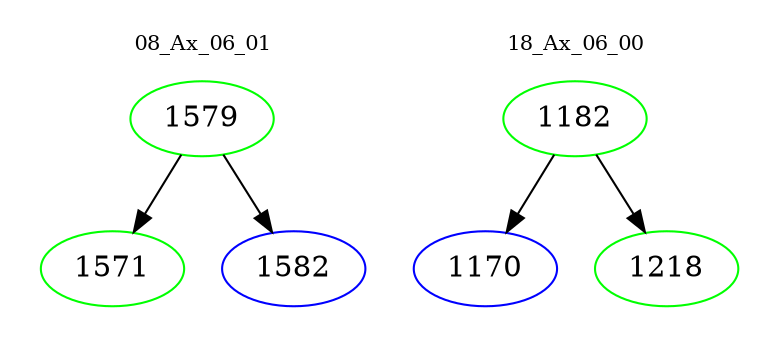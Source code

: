 digraph{
subgraph cluster_0 {
color = white
label = "08_Ax_06_01";
fontsize=10;
T0_1579 [label="1579", color="green"]
T0_1579 -> T0_1571 [color="black"]
T0_1571 [label="1571", color="green"]
T0_1579 -> T0_1582 [color="black"]
T0_1582 [label="1582", color="blue"]
}
subgraph cluster_1 {
color = white
label = "18_Ax_06_00";
fontsize=10;
T1_1182 [label="1182", color="green"]
T1_1182 -> T1_1170 [color="black"]
T1_1170 [label="1170", color="blue"]
T1_1182 -> T1_1218 [color="black"]
T1_1218 [label="1218", color="green"]
}
}

